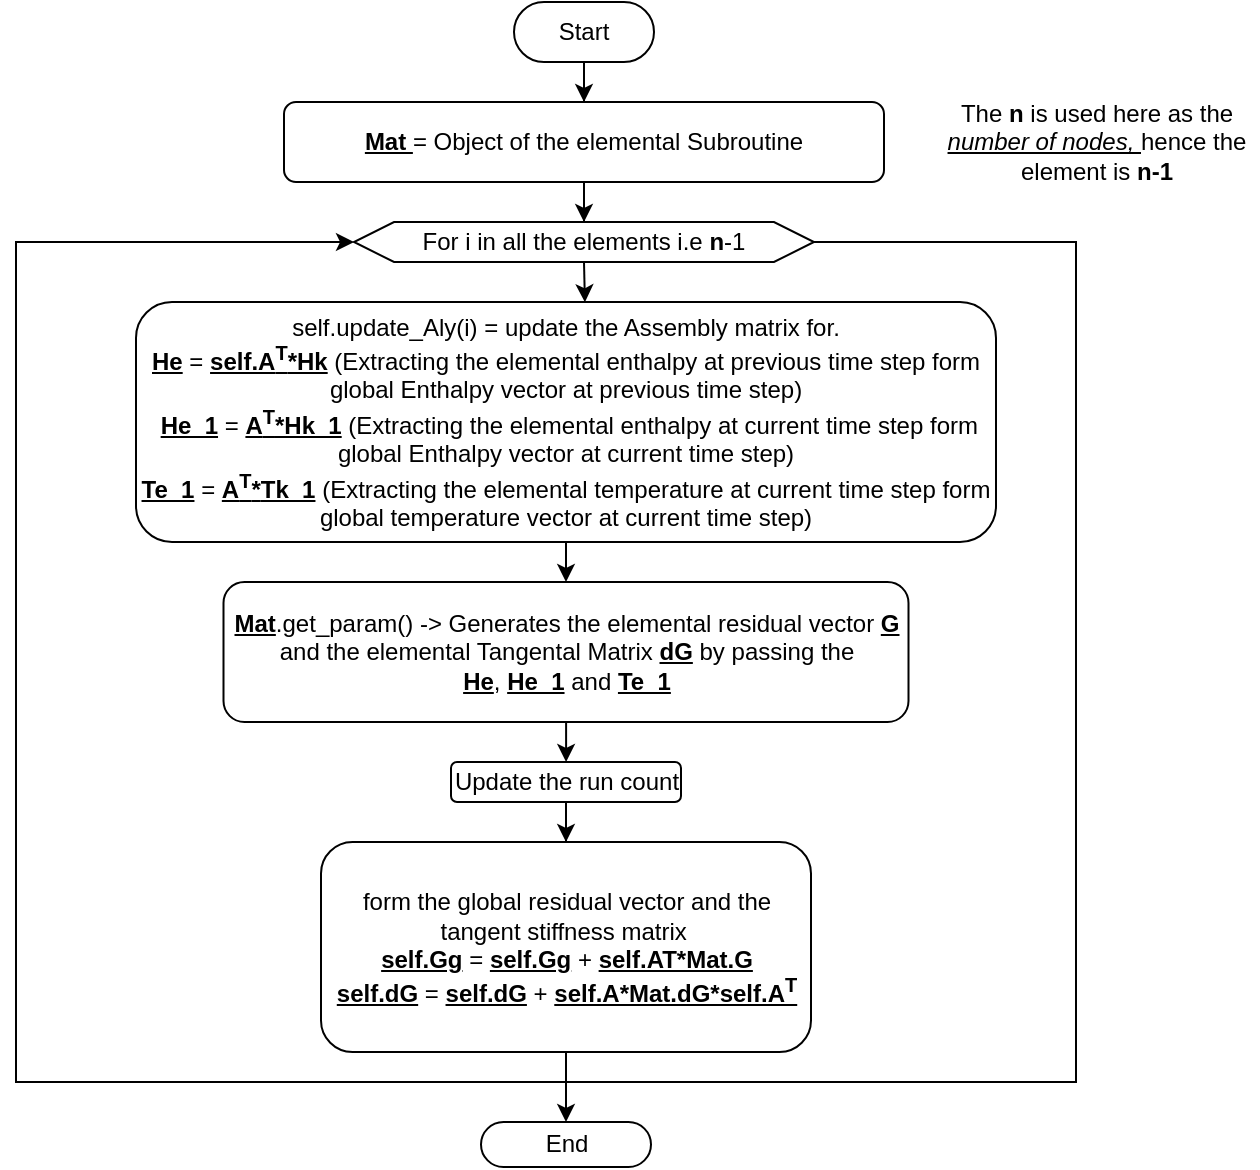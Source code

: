 <mxfile version="21.6.9" type="github">
  <diagram id="C5RBs43oDa-KdzZeNtuy" name="Page-1">
    <mxGraphModel dx="819" dy="453" grid="1" gridSize="10" guides="1" tooltips="1" connect="1" arrows="1" fold="1" page="1" pageScale="1" pageWidth="827" pageHeight="1169" math="0" shadow="0">
      <root>
        <mxCell id="WIyWlLk6GJQsqaUBKTNV-0" />
        <mxCell id="WIyWlLk6GJQsqaUBKTNV-1" parent="WIyWlLk6GJQsqaUBKTNV-0" />
        <mxCell id="kek3UWhqLJTVrwC81gtJ-3" style="edgeStyle=orthogonalEdgeStyle;rounded=0;orthogonalLoop=1;jettySize=auto;html=1;entryX=0.5;entryY=0;entryDx=0;entryDy=0;" edge="1" parent="WIyWlLk6GJQsqaUBKTNV-1" source="kek3UWhqLJTVrwC81gtJ-0" target="kek3UWhqLJTVrwC81gtJ-2">
          <mxGeometry relative="1" as="geometry" />
        </mxCell>
        <mxCell id="kek3UWhqLJTVrwC81gtJ-0" value="Start" style="rounded=1;whiteSpace=wrap;html=1;arcSize=50;" vertex="1" parent="WIyWlLk6GJQsqaUBKTNV-1">
          <mxGeometry x="379" y="30" width="70" height="30" as="geometry" />
        </mxCell>
        <mxCell id="kek3UWhqLJTVrwC81gtJ-5" style="edgeStyle=orthogonalEdgeStyle;rounded=0;orthogonalLoop=1;jettySize=auto;html=1;exitX=0.5;exitY=1;exitDx=0;exitDy=0;" edge="1" parent="WIyWlLk6GJQsqaUBKTNV-1" source="kek3UWhqLJTVrwC81gtJ-2" target="kek3UWhqLJTVrwC81gtJ-4">
          <mxGeometry relative="1" as="geometry" />
        </mxCell>
        <mxCell id="kek3UWhqLJTVrwC81gtJ-2" value="&lt;u style=&quot;font-weight: bold;&quot;&gt;Mat &lt;/u&gt;= Object of the elemental Subroutine" style="rounded=1;whiteSpace=wrap;html=1;" vertex="1" parent="WIyWlLk6GJQsqaUBKTNV-1">
          <mxGeometry x="264" y="80" width="300" height="40" as="geometry" />
        </mxCell>
        <mxCell id="kek3UWhqLJTVrwC81gtJ-10" style="edgeStyle=orthogonalEdgeStyle;rounded=0;orthogonalLoop=1;jettySize=auto;html=1;exitX=0.5;exitY=1;exitDx=0;exitDy=0;entryX=0.522;entryY=0.001;entryDx=0;entryDy=0;entryPerimeter=0;" edge="1" parent="WIyWlLk6GJQsqaUBKTNV-1" source="kek3UWhqLJTVrwC81gtJ-4" target="kek3UWhqLJTVrwC81gtJ-9">
          <mxGeometry relative="1" as="geometry" />
        </mxCell>
        <mxCell id="kek3UWhqLJTVrwC81gtJ-4" value="For i in all the elements i.e &lt;b&gt;n&lt;/b&gt;-1" style="shape=hexagon;perimeter=hexagonPerimeter2;whiteSpace=wrap;html=1;fixedSize=1;" vertex="1" parent="WIyWlLk6GJQsqaUBKTNV-1">
          <mxGeometry x="299" y="140" width="230" height="20" as="geometry" />
        </mxCell>
        <mxCell id="kek3UWhqLJTVrwC81gtJ-8" value="The &lt;b&gt;n&lt;/b&gt;&amp;nbsp;is used here as the &lt;u&gt;&lt;i&gt;number of nodes,&amp;nbsp;&lt;/i&gt;&lt;/u&gt;hence the element is &lt;b&gt;n-1&lt;/b&gt;" style="text;html=1;strokeColor=none;fillColor=none;align=center;verticalAlign=middle;whiteSpace=wrap;rounded=0;" vertex="1" parent="WIyWlLk6GJQsqaUBKTNV-1">
          <mxGeometry x="590" y="70" width="161" height="60" as="geometry" />
        </mxCell>
        <mxCell id="kek3UWhqLJTVrwC81gtJ-12" value="" style="edgeStyle=orthogonalEdgeStyle;rounded=0;orthogonalLoop=1;jettySize=auto;html=1;" edge="1" parent="WIyWlLk6GJQsqaUBKTNV-1" source="kek3UWhqLJTVrwC81gtJ-9" target="kek3UWhqLJTVrwC81gtJ-11">
          <mxGeometry relative="1" as="geometry" />
        </mxCell>
        <mxCell id="kek3UWhqLJTVrwC81gtJ-9" value="self.update_Aly(i) = update the Assembly matrix for.&lt;br&gt;&lt;div style=&quot;&quot;&gt;&lt;b&gt;&lt;u&gt;He&lt;/u&gt;&lt;/b&gt; = &lt;b&gt;&lt;u&gt;self.A&lt;sup&gt;T&lt;/sup&gt;*Hk&lt;/u&gt;&lt;/b&gt; (Extracting the elemental enthalpy at previous time step form global Enthalpy vector at previous time step)&lt;/div&gt;&amp;nbsp;&lt;u&gt;&lt;b&gt;He_1&lt;/b&gt;&lt;/u&gt; = &lt;b&gt;&lt;u&gt;A&lt;sup&gt;T&lt;/sup&gt;*Hk_1&lt;/u&gt;&lt;/b&gt;&amp;nbsp;(Extracting the elemental enthalpy at current time step form global Enthalpy vector at current time step)&lt;br&gt;&lt;b&gt;&lt;u&gt;Te_1&lt;/u&gt;&lt;/b&gt; = &lt;u&gt;&lt;b&gt;A&lt;span style=&quot;border-color: var(--border-color);&quot;&gt;&lt;sup&gt;T&lt;/sup&gt;&lt;/span&gt;&lt;span style=&quot;border-color: var(--border-color);&quot;&gt;*&lt;/span&gt;&lt;/b&gt;&lt;/u&gt;&lt;span style=&quot;border-color: var(--border-color);&quot;&gt;&lt;u&gt;&lt;b&gt;Tk_1&lt;/b&gt;&lt;/u&gt; (Extracting the elemental temperature at current time step form global temperature vector at current time step)&lt;/span&gt;" style="rounded=1;whiteSpace=wrap;html=1;" vertex="1" parent="WIyWlLk6GJQsqaUBKTNV-1">
          <mxGeometry x="190" y="180" width="430" height="120" as="geometry" />
        </mxCell>
        <mxCell id="kek3UWhqLJTVrwC81gtJ-14" value="" style="edgeStyle=orthogonalEdgeStyle;rounded=0;orthogonalLoop=1;jettySize=auto;html=1;" edge="1" parent="WIyWlLk6GJQsqaUBKTNV-1" source="kek3UWhqLJTVrwC81gtJ-11" target="kek3UWhqLJTVrwC81gtJ-13">
          <mxGeometry relative="1" as="geometry" />
        </mxCell>
        <mxCell id="kek3UWhqLJTVrwC81gtJ-11" value="&lt;b&gt;&lt;u&gt;Mat&lt;/u&gt;&lt;/b&gt;.get_param() -&amp;gt; Generates the elemental residual vector &lt;b&gt;&lt;u&gt;G&lt;/u&gt;&lt;/b&gt; and the elemental Tangental Matrix &lt;u style=&quot;font-weight: bold;&quot;&gt;dG&lt;/u&gt;&amp;nbsp;by passing the &lt;b&gt;&lt;u&gt;He&lt;/u&gt;&lt;/b&gt;,&amp;nbsp;&lt;b&gt;&lt;u&gt;He_1&lt;/u&gt;&lt;/b&gt; and &lt;b&gt;&lt;u&gt;Te_1&lt;/u&gt;&lt;/b&gt;" style="whiteSpace=wrap;html=1;rounded=1;" vertex="1" parent="WIyWlLk6GJQsqaUBKTNV-1">
          <mxGeometry x="233.75" y="320" width="342.5" height="70" as="geometry" />
        </mxCell>
        <mxCell id="kek3UWhqLJTVrwC81gtJ-17" value="" style="edgeStyle=orthogonalEdgeStyle;rounded=0;orthogonalLoop=1;jettySize=auto;html=1;" edge="1" parent="WIyWlLk6GJQsqaUBKTNV-1" source="kek3UWhqLJTVrwC81gtJ-13" target="kek3UWhqLJTVrwC81gtJ-16">
          <mxGeometry relative="1" as="geometry" />
        </mxCell>
        <mxCell id="kek3UWhqLJTVrwC81gtJ-13" value="Update the run count" style="whiteSpace=wrap;html=1;rounded=1;" vertex="1" parent="WIyWlLk6GJQsqaUBKTNV-1">
          <mxGeometry x="347.5" y="410" width="115" height="20" as="geometry" />
        </mxCell>
        <mxCell id="kek3UWhqLJTVrwC81gtJ-20" value="" style="edgeStyle=orthogonalEdgeStyle;rounded=0;orthogonalLoop=1;jettySize=auto;html=1;" edge="1" parent="WIyWlLk6GJQsqaUBKTNV-1" source="kek3UWhqLJTVrwC81gtJ-16" target="kek3UWhqLJTVrwC81gtJ-19">
          <mxGeometry relative="1" as="geometry" />
        </mxCell>
        <mxCell id="kek3UWhqLJTVrwC81gtJ-16" value="form the global residual vector and the tangent stiffness matrix&amp;nbsp;&lt;br&gt;&lt;b&gt;&lt;u&gt;self.Gg&lt;/u&gt;&lt;/b&gt; = &lt;b&gt;&lt;u&gt;self.Gg&lt;/u&gt;&lt;/b&gt; + &lt;b&gt;&lt;u&gt;self.AT*Mat.G&lt;/u&gt;&lt;/b&gt;&lt;br&gt;&lt;b&gt;&lt;u&gt;self.dG&lt;/u&gt;&lt;/b&gt; = &lt;b&gt;&lt;u&gt;self.dG&lt;/u&gt;&lt;/b&gt; + &lt;u&gt;&lt;b&gt;self.A*Mat.dG*self.A&lt;sup&gt;T&lt;/sup&gt;&lt;/b&gt;&lt;/u&gt;" style="whiteSpace=wrap;html=1;rounded=1;" vertex="1" parent="WIyWlLk6GJQsqaUBKTNV-1">
          <mxGeometry x="282.5" y="450" width="245" height="105" as="geometry" />
        </mxCell>
        <mxCell id="kek3UWhqLJTVrwC81gtJ-18" style="edgeStyle=orthogonalEdgeStyle;rounded=0;orthogonalLoop=1;jettySize=auto;html=1;exitX=1;exitY=0.5;exitDx=0;exitDy=0;entryX=0;entryY=0.5;entryDx=0;entryDy=0;" edge="1" parent="WIyWlLk6GJQsqaUBKTNV-1" source="kek3UWhqLJTVrwC81gtJ-4" target="kek3UWhqLJTVrwC81gtJ-4">
          <mxGeometry relative="1" as="geometry">
            <Array as="points">
              <mxPoint x="660" y="150" />
              <mxPoint x="660" y="570" />
              <mxPoint x="130" y="570" />
              <mxPoint x="130" y="150" />
            </Array>
          </mxGeometry>
        </mxCell>
        <mxCell id="kek3UWhqLJTVrwC81gtJ-19" value="End" style="whiteSpace=wrap;html=1;rounded=1;arcSize=50;" vertex="1" parent="WIyWlLk6GJQsqaUBKTNV-1">
          <mxGeometry x="362.5" y="590" width="85" height="22.5" as="geometry" />
        </mxCell>
      </root>
    </mxGraphModel>
  </diagram>
</mxfile>
